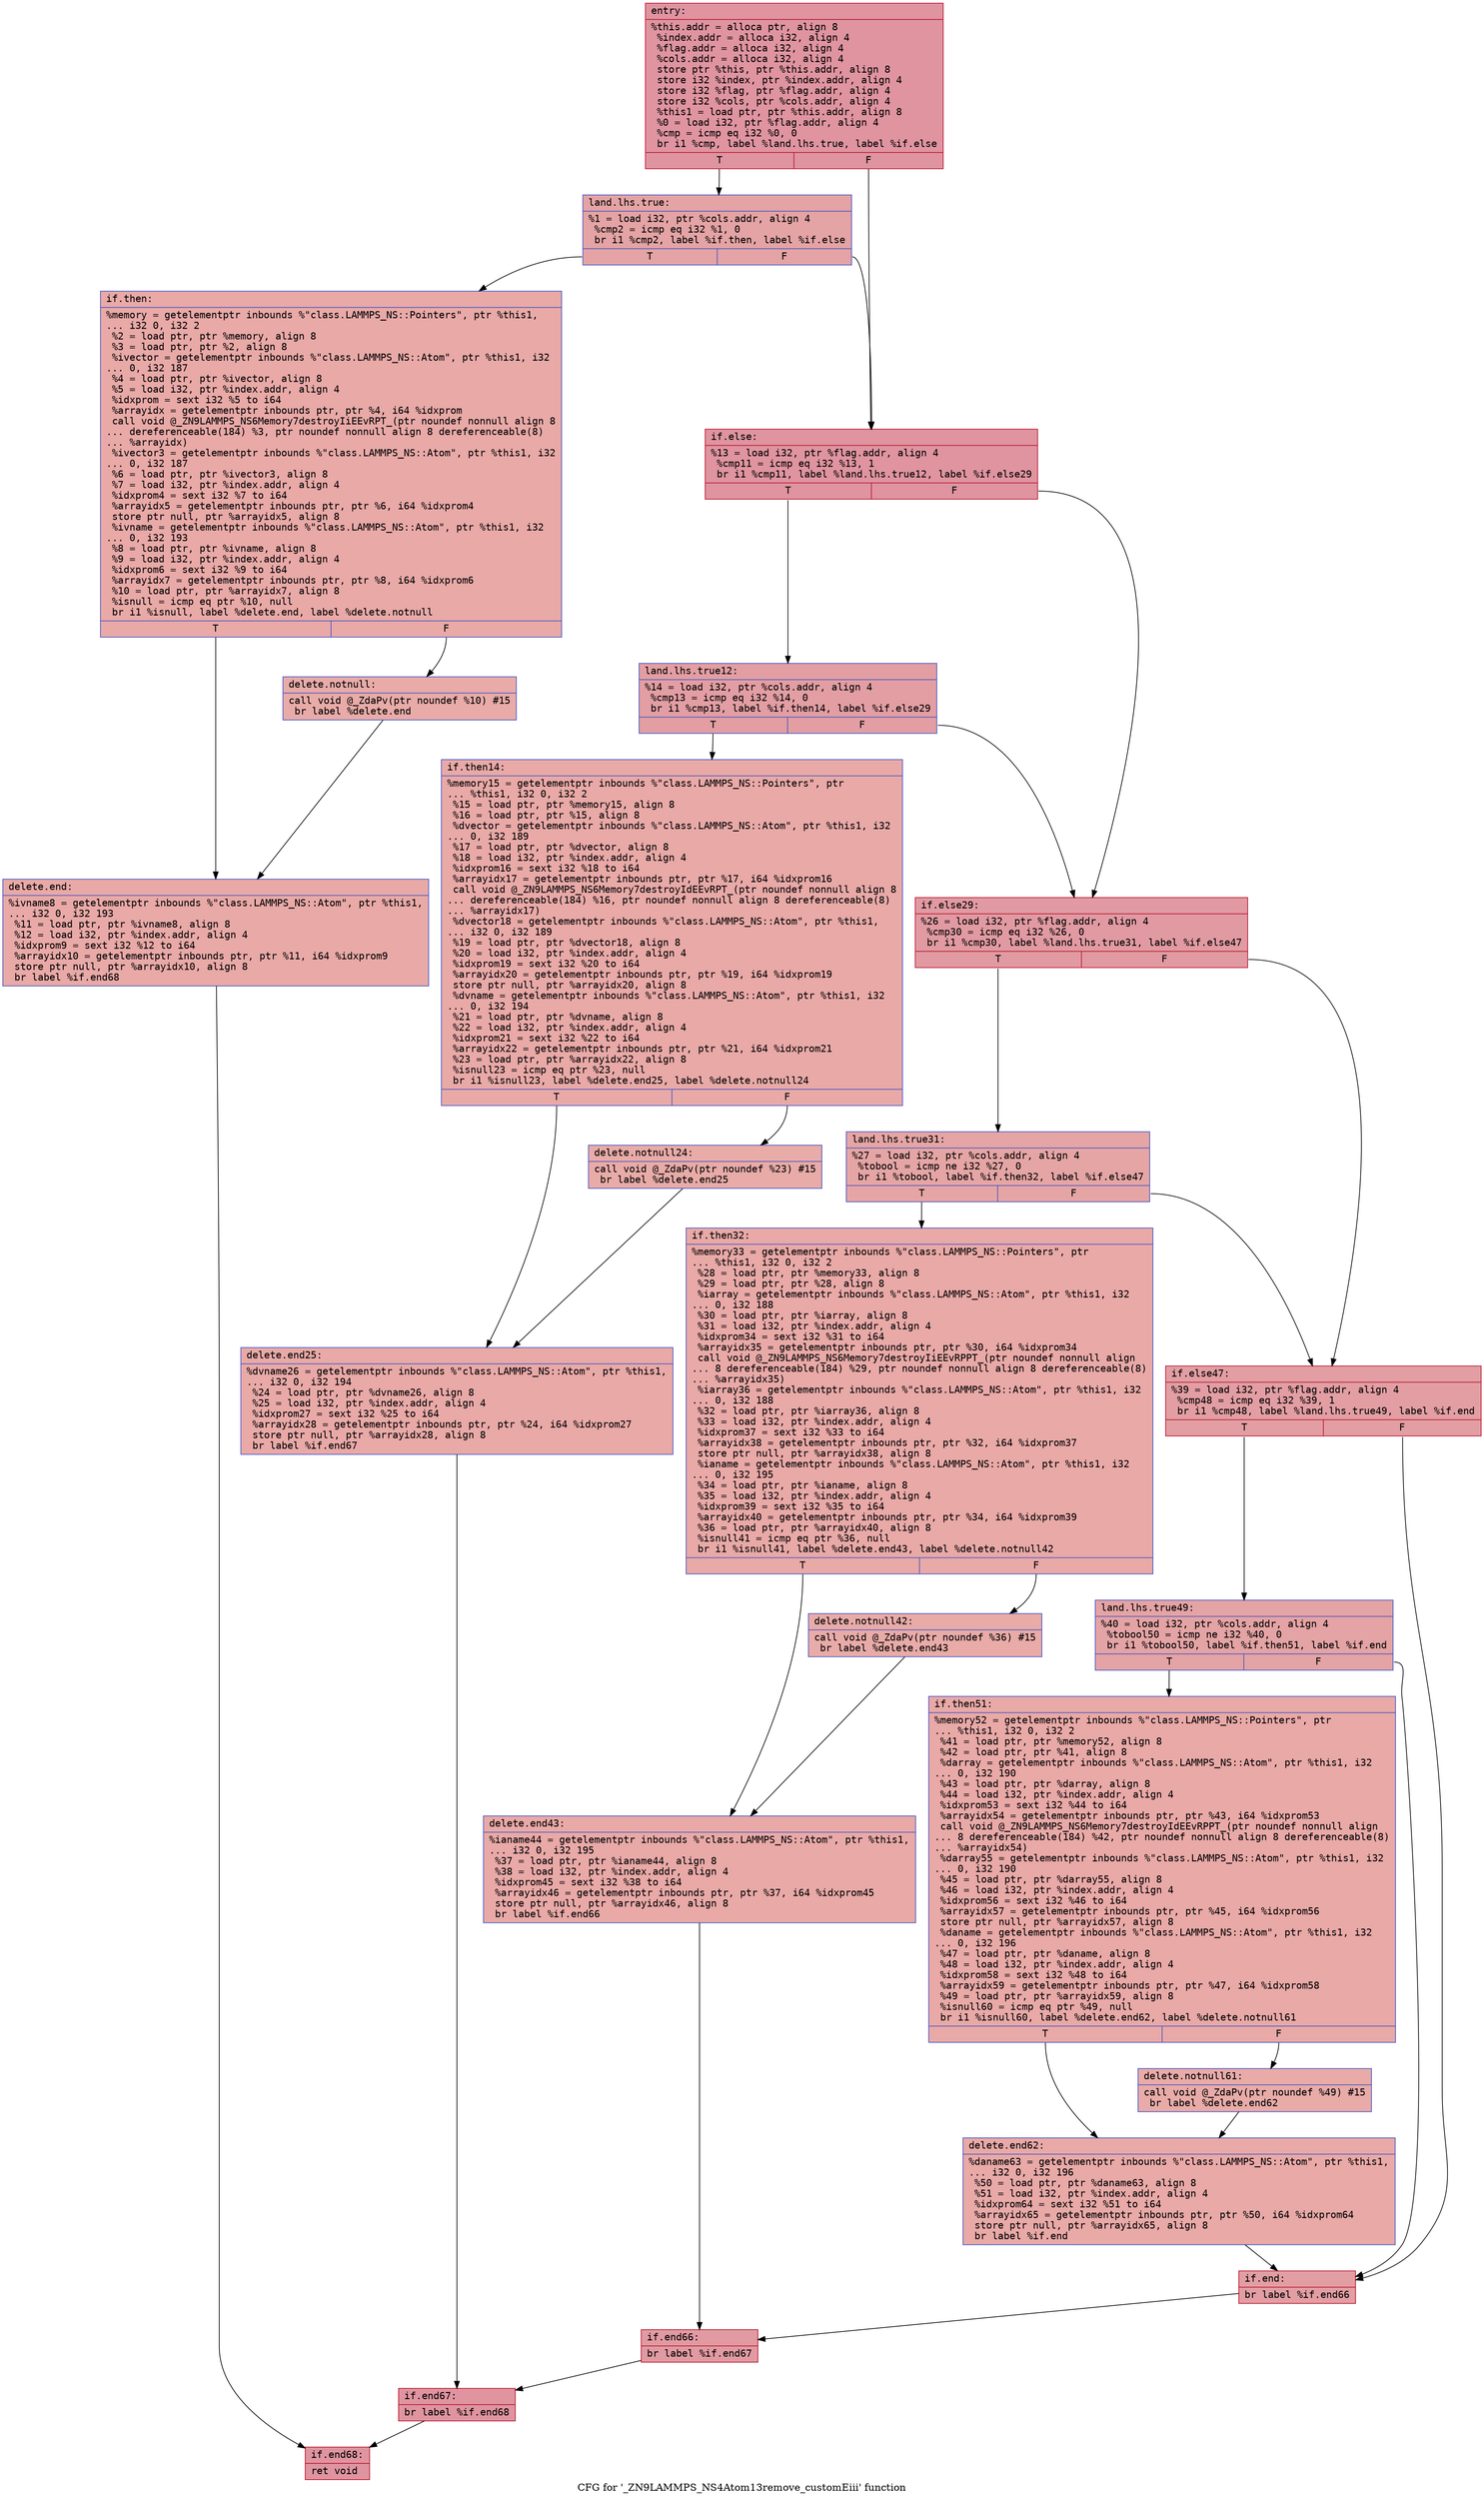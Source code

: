 digraph "CFG for '_ZN9LAMMPS_NS4Atom13remove_customEiii' function" {
	label="CFG for '_ZN9LAMMPS_NS4Atom13remove_customEiii' function";

	Node0x55aea9156510 [shape=record,color="#b70d28ff", style=filled, fillcolor="#b70d2870" fontname="Courier",label="{entry:\l|  %this.addr = alloca ptr, align 8\l  %index.addr = alloca i32, align 4\l  %flag.addr = alloca i32, align 4\l  %cols.addr = alloca i32, align 4\l  store ptr %this, ptr %this.addr, align 8\l  store i32 %index, ptr %index.addr, align 4\l  store i32 %flag, ptr %flag.addr, align 4\l  store i32 %cols, ptr %cols.addr, align 4\l  %this1 = load ptr, ptr %this.addr, align 8\l  %0 = load i32, ptr %flag.addr, align 4\l  %cmp = icmp eq i32 %0, 0\l  br i1 %cmp, label %land.lhs.true, label %if.else\l|{<s0>T|<s1>F}}"];
	Node0x55aea9156510:s0 -> Node0x55aea9156b00[tooltip="entry -> land.lhs.true\nProbability 37.50%" ];
	Node0x55aea9156510:s1 -> Node0x55aea9156b80[tooltip="entry -> if.else\nProbability 62.50%" ];
	Node0x55aea9156b00 [shape=record,color="#3d50c3ff", style=filled, fillcolor="#c32e3170" fontname="Courier",label="{land.lhs.true:\l|  %1 = load i32, ptr %cols.addr, align 4\l  %cmp2 = icmp eq i32 %1, 0\l  br i1 %cmp2, label %if.then, label %if.else\l|{<s0>T|<s1>F}}"];
	Node0x55aea9156b00:s0 -> Node0x55aea9156f70[tooltip="land.lhs.true -> if.then\nProbability 37.50%" ];
	Node0x55aea9156b00:s1 -> Node0x55aea9156b80[tooltip="land.lhs.true -> if.else\nProbability 62.50%" ];
	Node0x55aea9156f70 [shape=record,color="#3d50c3ff", style=filled, fillcolor="#ca3b3770" fontname="Courier",label="{if.then:\l|  %memory = getelementptr inbounds %\"class.LAMMPS_NS::Pointers\", ptr %this1,\l... i32 0, i32 2\l  %2 = load ptr, ptr %memory, align 8\l  %3 = load ptr, ptr %2, align 8\l  %ivector = getelementptr inbounds %\"class.LAMMPS_NS::Atom\", ptr %this1, i32\l... 0, i32 187\l  %4 = load ptr, ptr %ivector, align 8\l  %5 = load i32, ptr %index.addr, align 4\l  %idxprom = sext i32 %5 to i64\l  %arrayidx = getelementptr inbounds ptr, ptr %4, i64 %idxprom\l  call void @_ZN9LAMMPS_NS6Memory7destroyIiEEvRPT_(ptr noundef nonnull align 8\l... dereferenceable(184) %3, ptr noundef nonnull align 8 dereferenceable(8)\l... %arrayidx)\l  %ivector3 = getelementptr inbounds %\"class.LAMMPS_NS::Atom\", ptr %this1, i32\l... 0, i32 187\l  %6 = load ptr, ptr %ivector3, align 8\l  %7 = load i32, ptr %index.addr, align 4\l  %idxprom4 = sext i32 %7 to i64\l  %arrayidx5 = getelementptr inbounds ptr, ptr %6, i64 %idxprom4\l  store ptr null, ptr %arrayidx5, align 8\l  %ivname = getelementptr inbounds %\"class.LAMMPS_NS::Atom\", ptr %this1, i32\l... 0, i32 193\l  %8 = load ptr, ptr %ivname, align 8\l  %9 = load i32, ptr %index.addr, align 4\l  %idxprom6 = sext i32 %9 to i64\l  %arrayidx7 = getelementptr inbounds ptr, ptr %8, i64 %idxprom6\l  %10 = load ptr, ptr %arrayidx7, align 8\l  %isnull = icmp eq ptr %10, null\l  br i1 %isnull, label %delete.end, label %delete.notnull\l|{<s0>T|<s1>F}}"];
	Node0x55aea9156f70:s0 -> Node0x55aea9156d00[tooltip="if.then -> delete.end\nProbability 37.50%" ];
	Node0x55aea9156f70:s1 -> Node0x55aea9158090[tooltip="if.then -> delete.notnull\nProbability 62.50%" ];
	Node0x55aea9158090 [shape=record,color="#3d50c3ff", style=filled, fillcolor="#cc403a70" fontname="Courier",label="{delete.notnull:\l|  call void @_ZdaPv(ptr noundef %10) #15\l  br label %delete.end\l}"];
	Node0x55aea9158090 -> Node0x55aea9156d00[tooltip="delete.notnull -> delete.end\nProbability 100.00%" ];
	Node0x55aea9156d00 [shape=record,color="#3d50c3ff", style=filled, fillcolor="#ca3b3770" fontname="Courier",label="{delete.end:\l|  %ivname8 = getelementptr inbounds %\"class.LAMMPS_NS::Atom\", ptr %this1,\l... i32 0, i32 193\l  %11 = load ptr, ptr %ivname8, align 8\l  %12 = load i32, ptr %index.addr, align 4\l  %idxprom9 = sext i32 %12 to i64\l  %arrayidx10 = getelementptr inbounds ptr, ptr %11, i64 %idxprom9\l  store ptr null, ptr %arrayidx10, align 8\l  br label %if.end68\l}"];
	Node0x55aea9156d00 -> Node0x55aea9158730[tooltip="delete.end -> if.end68\nProbability 100.00%" ];
	Node0x55aea9156b80 [shape=record,color="#b70d28ff", style=filled, fillcolor="#b70d2870" fontname="Courier",label="{if.else:\l|  %13 = load i32, ptr %flag.addr, align 4\l  %cmp11 = icmp eq i32 %13, 1\l  br i1 %cmp11, label %land.lhs.true12, label %if.else29\l|{<s0>T|<s1>F}}"];
	Node0x55aea9156b80:s0 -> Node0x55aea9158950[tooltip="if.else -> land.lhs.true12\nProbability 50.00%" ];
	Node0x55aea9156b80:s1 -> Node0x55aea91589d0[tooltip="if.else -> if.else29\nProbability 50.00%" ];
	Node0x55aea9158950 [shape=record,color="#3d50c3ff", style=filled, fillcolor="#be242e70" fontname="Courier",label="{land.lhs.true12:\l|  %14 = load i32, ptr %cols.addr, align 4\l  %cmp13 = icmp eq i32 %14, 0\l  br i1 %cmp13, label %if.then14, label %if.else29\l|{<s0>T|<s1>F}}"];
	Node0x55aea9158950:s0 -> Node0x55aea9158c60[tooltip="land.lhs.true12 -> if.then14\nProbability 37.50%" ];
	Node0x55aea9158950:s1 -> Node0x55aea91589d0[tooltip="land.lhs.true12 -> if.else29\nProbability 62.50%" ];
	Node0x55aea9158c60 [shape=record,color="#3d50c3ff", style=filled, fillcolor="#ca3b3770" fontname="Courier",label="{if.then14:\l|  %memory15 = getelementptr inbounds %\"class.LAMMPS_NS::Pointers\", ptr\l... %this1, i32 0, i32 2\l  %15 = load ptr, ptr %memory15, align 8\l  %16 = load ptr, ptr %15, align 8\l  %dvector = getelementptr inbounds %\"class.LAMMPS_NS::Atom\", ptr %this1, i32\l... 0, i32 189\l  %17 = load ptr, ptr %dvector, align 8\l  %18 = load i32, ptr %index.addr, align 4\l  %idxprom16 = sext i32 %18 to i64\l  %arrayidx17 = getelementptr inbounds ptr, ptr %17, i64 %idxprom16\l  call void @_ZN9LAMMPS_NS6Memory7destroyIdEEvRPT_(ptr noundef nonnull align 8\l... dereferenceable(184) %16, ptr noundef nonnull align 8 dereferenceable(8)\l... %arrayidx17)\l  %dvector18 = getelementptr inbounds %\"class.LAMMPS_NS::Atom\", ptr %this1,\l... i32 0, i32 189\l  %19 = load ptr, ptr %dvector18, align 8\l  %20 = load i32, ptr %index.addr, align 4\l  %idxprom19 = sext i32 %20 to i64\l  %arrayidx20 = getelementptr inbounds ptr, ptr %19, i64 %idxprom19\l  store ptr null, ptr %arrayidx20, align 8\l  %dvname = getelementptr inbounds %\"class.LAMMPS_NS::Atom\", ptr %this1, i32\l... 0, i32 194\l  %21 = load ptr, ptr %dvname, align 8\l  %22 = load i32, ptr %index.addr, align 4\l  %idxprom21 = sext i32 %22 to i64\l  %arrayidx22 = getelementptr inbounds ptr, ptr %21, i64 %idxprom21\l  %23 = load ptr, ptr %arrayidx22, align 8\l  %isnull23 = icmp eq ptr %23, null\l  br i1 %isnull23, label %delete.end25, label %delete.notnull24\l|{<s0>T|<s1>F}}"];
	Node0x55aea9158c60:s0 -> Node0x55aea9159c60[tooltip="if.then14 -> delete.end25\nProbability 37.50%" ];
	Node0x55aea9158c60:s1 -> Node0x55aea9157da0[tooltip="if.then14 -> delete.notnull24\nProbability 62.50%" ];
	Node0x55aea9157da0 [shape=record,color="#3d50c3ff", style=filled, fillcolor="#cc403a70" fontname="Courier",label="{delete.notnull24:\l|  call void @_ZdaPv(ptr noundef %23) #15\l  br label %delete.end25\l}"];
	Node0x55aea9157da0 -> Node0x55aea9159c60[tooltip="delete.notnull24 -> delete.end25\nProbability 100.00%" ];
	Node0x55aea9159c60 [shape=record,color="#3d50c3ff", style=filled, fillcolor="#ca3b3770" fontname="Courier",label="{delete.end25:\l|  %dvname26 = getelementptr inbounds %\"class.LAMMPS_NS::Atom\", ptr %this1,\l... i32 0, i32 194\l  %24 = load ptr, ptr %dvname26, align 8\l  %25 = load i32, ptr %index.addr, align 4\l  %idxprom27 = sext i32 %25 to i64\l  %arrayidx28 = getelementptr inbounds ptr, ptr %24, i64 %idxprom27\l  store ptr null, ptr %arrayidx28, align 8\l  br label %if.end67\l}"];
	Node0x55aea9159c60 -> Node0x55aea915a6a0[tooltip="delete.end25 -> if.end67\nProbability 100.00%" ];
	Node0x55aea91589d0 [shape=record,color="#b70d28ff", style=filled, fillcolor="#bb1b2c70" fontname="Courier",label="{if.else29:\l|  %26 = load i32, ptr %flag.addr, align 4\l  %cmp30 = icmp eq i32 %26, 0\l  br i1 %cmp30, label %land.lhs.true31, label %if.else47\l|{<s0>T|<s1>F}}"];
	Node0x55aea91589d0:s0 -> Node0x55aea915a8a0[tooltip="if.else29 -> land.lhs.true31\nProbability 37.50%" ];
	Node0x55aea91589d0:s1 -> Node0x55aea915a920[tooltip="if.else29 -> if.else47\nProbability 62.50%" ];
	Node0x55aea915a8a0 [shape=record,color="#3d50c3ff", style=filled, fillcolor="#c5333470" fontname="Courier",label="{land.lhs.true31:\l|  %27 = load i32, ptr %cols.addr, align 4\l  %tobool = icmp ne i32 %27, 0\l  br i1 %tobool, label %if.then32, label %if.else47\l|{<s0>T|<s1>F}}"];
	Node0x55aea915a8a0:s0 -> Node0x55aea915abb0[tooltip="land.lhs.true31 -> if.then32\nProbability 62.50%" ];
	Node0x55aea915a8a0:s1 -> Node0x55aea915a920[tooltip="land.lhs.true31 -> if.else47\nProbability 37.50%" ];
	Node0x55aea915abb0 [shape=record,color="#3d50c3ff", style=filled, fillcolor="#ca3b3770" fontname="Courier",label="{if.then32:\l|  %memory33 = getelementptr inbounds %\"class.LAMMPS_NS::Pointers\", ptr\l... %this1, i32 0, i32 2\l  %28 = load ptr, ptr %memory33, align 8\l  %29 = load ptr, ptr %28, align 8\l  %iarray = getelementptr inbounds %\"class.LAMMPS_NS::Atom\", ptr %this1, i32\l... 0, i32 188\l  %30 = load ptr, ptr %iarray, align 8\l  %31 = load i32, ptr %index.addr, align 4\l  %idxprom34 = sext i32 %31 to i64\l  %arrayidx35 = getelementptr inbounds ptr, ptr %30, i64 %idxprom34\l  call void @_ZN9LAMMPS_NS6Memory7destroyIiEEvRPPT_(ptr noundef nonnull align\l... 8 dereferenceable(184) %29, ptr noundef nonnull align 8 dereferenceable(8)\l... %arrayidx35)\l  %iarray36 = getelementptr inbounds %\"class.LAMMPS_NS::Atom\", ptr %this1, i32\l... 0, i32 188\l  %32 = load ptr, ptr %iarray36, align 8\l  %33 = load i32, ptr %index.addr, align 4\l  %idxprom37 = sext i32 %33 to i64\l  %arrayidx38 = getelementptr inbounds ptr, ptr %32, i64 %idxprom37\l  store ptr null, ptr %arrayidx38, align 8\l  %ianame = getelementptr inbounds %\"class.LAMMPS_NS::Atom\", ptr %this1, i32\l... 0, i32 195\l  %34 = load ptr, ptr %ianame, align 8\l  %35 = load i32, ptr %index.addr, align 4\l  %idxprom39 = sext i32 %35 to i64\l  %arrayidx40 = getelementptr inbounds ptr, ptr %34, i64 %idxprom39\l  %36 = load ptr, ptr %arrayidx40, align 8\l  %isnull41 = icmp eq ptr %36, null\l  br i1 %isnull41, label %delete.end43, label %delete.notnull42\l|{<s0>T|<s1>F}}"];
	Node0x55aea915abb0:s0 -> Node0x55aea915bbb0[tooltip="if.then32 -> delete.end43\nProbability 37.50%" ];
	Node0x55aea915abb0:s1 -> Node0x55aea915bc60[tooltip="if.then32 -> delete.notnull42\nProbability 62.50%" ];
	Node0x55aea915bc60 [shape=record,color="#3d50c3ff", style=filled, fillcolor="#cc403a70" fontname="Courier",label="{delete.notnull42:\l|  call void @_ZdaPv(ptr noundef %36) #15\l  br label %delete.end43\l}"];
	Node0x55aea915bc60 -> Node0x55aea915bbb0[tooltip="delete.notnull42 -> delete.end43\nProbability 100.00%" ];
	Node0x55aea915bbb0 [shape=record,color="#3d50c3ff", style=filled, fillcolor="#ca3b3770" fontname="Courier",label="{delete.end43:\l|  %ianame44 = getelementptr inbounds %\"class.LAMMPS_NS::Atom\", ptr %this1,\l... i32 0, i32 195\l  %37 = load ptr, ptr %ianame44, align 8\l  %38 = load i32, ptr %index.addr, align 4\l  %idxprom45 = sext i32 %38 to i64\l  %arrayidx46 = getelementptr inbounds ptr, ptr %37, i64 %idxprom45\l  store ptr null, ptr %arrayidx46, align 8\l  br label %if.end66\l}"];
	Node0x55aea915bbb0 -> Node0x55aea915c2e0[tooltip="delete.end43 -> if.end66\nProbability 100.00%" ];
	Node0x55aea915a920 [shape=record,color="#b70d28ff", style=filled, fillcolor="#be242e70" fontname="Courier",label="{if.else47:\l|  %39 = load i32, ptr %flag.addr, align 4\l  %cmp48 = icmp eq i32 %39, 1\l  br i1 %cmp48, label %land.lhs.true49, label %if.end\l|{<s0>T|<s1>F}}"];
	Node0x55aea915a920:s0 -> Node0x55aea915c4e0[tooltip="if.else47 -> land.lhs.true49\nProbability 50.00%" ];
	Node0x55aea915a920:s1 -> Node0x55aea915c560[tooltip="if.else47 -> if.end\nProbability 50.00%" ];
	Node0x55aea915c4e0 [shape=record,color="#3d50c3ff", style=filled, fillcolor="#c32e3170" fontname="Courier",label="{land.lhs.true49:\l|  %40 = load i32, ptr %cols.addr, align 4\l  %tobool50 = icmp ne i32 %40, 0\l  br i1 %tobool50, label %if.then51, label %if.end\l|{<s0>T|<s1>F}}"];
	Node0x55aea915c4e0:s0 -> Node0x55aea915c7c0[tooltip="land.lhs.true49 -> if.then51\nProbability 62.50%" ];
	Node0x55aea915c4e0:s1 -> Node0x55aea915c560[tooltip="land.lhs.true49 -> if.end\nProbability 37.50%" ];
	Node0x55aea915c7c0 [shape=record,color="#3d50c3ff", style=filled, fillcolor="#ca3b3770" fontname="Courier",label="{if.then51:\l|  %memory52 = getelementptr inbounds %\"class.LAMMPS_NS::Pointers\", ptr\l... %this1, i32 0, i32 2\l  %41 = load ptr, ptr %memory52, align 8\l  %42 = load ptr, ptr %41, align 8\l  %darray = getelementptr inbounds %\"class.LAMMPS_NS::Atom\", ptr %this1, i32\l... 0, i32 190\l  %43 = load ptr, ptr %darray, align 8\l  %44 = load i32, ptr %index.addr, align 4\l  %idxprom53 = sext i32 %44 to i64\l  %arrayidx54 = getelementptr inbounds ptr, ptr %43, i64 %idxprom53\l  call void @_ZN9LAMMPS_NS6Memory7destroyIdEEvRPPT_(ptr noundef nonnull align\l... 8 dereferenceable(184) %42, ptr noundef nonnull align 8 dereferenceable(8)\l... %arrayidx54)\l  %darray55 = getelementptr inbounds %\"class.LAMMPS_NS::Atom\", ptr %this1, i32\l... 0, i32 190\l  %45 = load ptr, ptr %darray55, align 8\l  %46 = load i32, ptr %index.addr, align 4\l  %idxprom56 = sext i32 %46 to i64\l  %arrayidx57 = getelementptr inbounds ptr, ptr %45, i64 %idxprom56\l  store ptr null, ptr %arrayidx57, align 8\l  %daname = getelementptr inbounds %\"class.LAMMPS_NS::Atom\", ptr %this1, i32\l... 0, i32 196\l  %47 = load ptr, ptr %daname, align 8\l  %48 = load i32, ptr %index.addr, align 4\l  %idxprom58 = sext i32 %48 to i64\l  %arrayidx59 = getelementptr inbounds ptr, ptr %47, i64 %idxprom58\l  %49 = load ptr, ptr %arrayidx59, align 8\l  %isnull60 = icmp eq ptr %49, null\l  br i1 %isnull60, label %delete.end62, label %delete.notnull61\l|{<s0>T|<s1>F}}"];
	Node0x55aea915c7c0:s0 -> Node0x55aea915e000[tooltip="if.then51 -> delete.end62\nProbability 37.50%" ];
	Node0x55aea915c7c0:s1 -> Node0x55aea915e0b0[tooltip="if.then51 -> delete.notnull61\nProbability 62.50%" ];
	Node0x55aea915e0b0 [shape=record,color="#3d50c3ff", style=filled, fillcolor="#cc403a70" fontname="Courier",label="{delete.notnull61:\l|  call void @_ZdaPv(ptr noundef %49) #15\l  br label %delete.end62\l}"];
	Node0x55aea915e0b0 -> Node0x55aea915e000[tooltip="delete.notnull61 -> delete.end62\nProbability 100.00%" ];
	Node0x55aea915e000 [shape=record,color="#3d50c3ff", style=filled, fillcolor="#ca3b3770" fontname="Courier",label="{delete.end62:\l|  %daname63 = getelementptr inbounds %\"class.LAMMPS_NS::Atom\", ptr %this1,\l... i32 0, i32 196\l  %50 = load ptr, ptr %daname63, align 8\l  %51 = load i32, ptr %index.addr, align 4\l  %idxprom64 = sext i32 %51 to i64\l  %arrayidx65 = getelementptr inbounds ptr, ptr %50, i64 %idxprom64\l  store ptr null, ptr %arrayidx65, align 8\l  br label %if.end\l}"];
	Node0x55aea915e000 -> Node0x55aea915c560[tooltip="delete.end62 -> if.end\nProbability 100.00%" ];
	Node0x55aea915c560 [shape=record,color="#b70d28ff", style=filled, fillcolor="#be242e70" fontname="Courier",label="{if.end:\l|  br label %if.end66\l}"];
	Node0x55aea915c560 -> Node0x55aea915c2e0[tooltip="if.end -> if.end66\nProbability 100.00%" ];
	Node0x55aea915c2e0 [shape=record,color="#b70d28ff", style=filled, fillcolor="#bb1b2c70" fontname="Courier",label="{if.end66:\l|  br label %if.end67\l}"];
	Node0x55aea915c2e0 -> Node0x55aea915a6a0[tooltip="if.end66 -> if.end67\nProbability 100.00%" ];
	Node0x55aea915a6a0 [shape=record,color="#b70d28ff", style=filled, fillcolor="#b70d2870" fontname="Courier",label="{if.end67:\l|  br label %if.end68\l}"];
	Node0x55aea915a6a0 -> Node0x55aea9158730[tooltip="if.end67 -> if.end68\nProbability 100.00%" ];
	Node0x55aea9158730 [shape=record,color="#b70d28ff", style=filled, fillcolor="#b70d2870" fontname="Courier",label="{if.end68:\l|  ret void\l}"];
}
